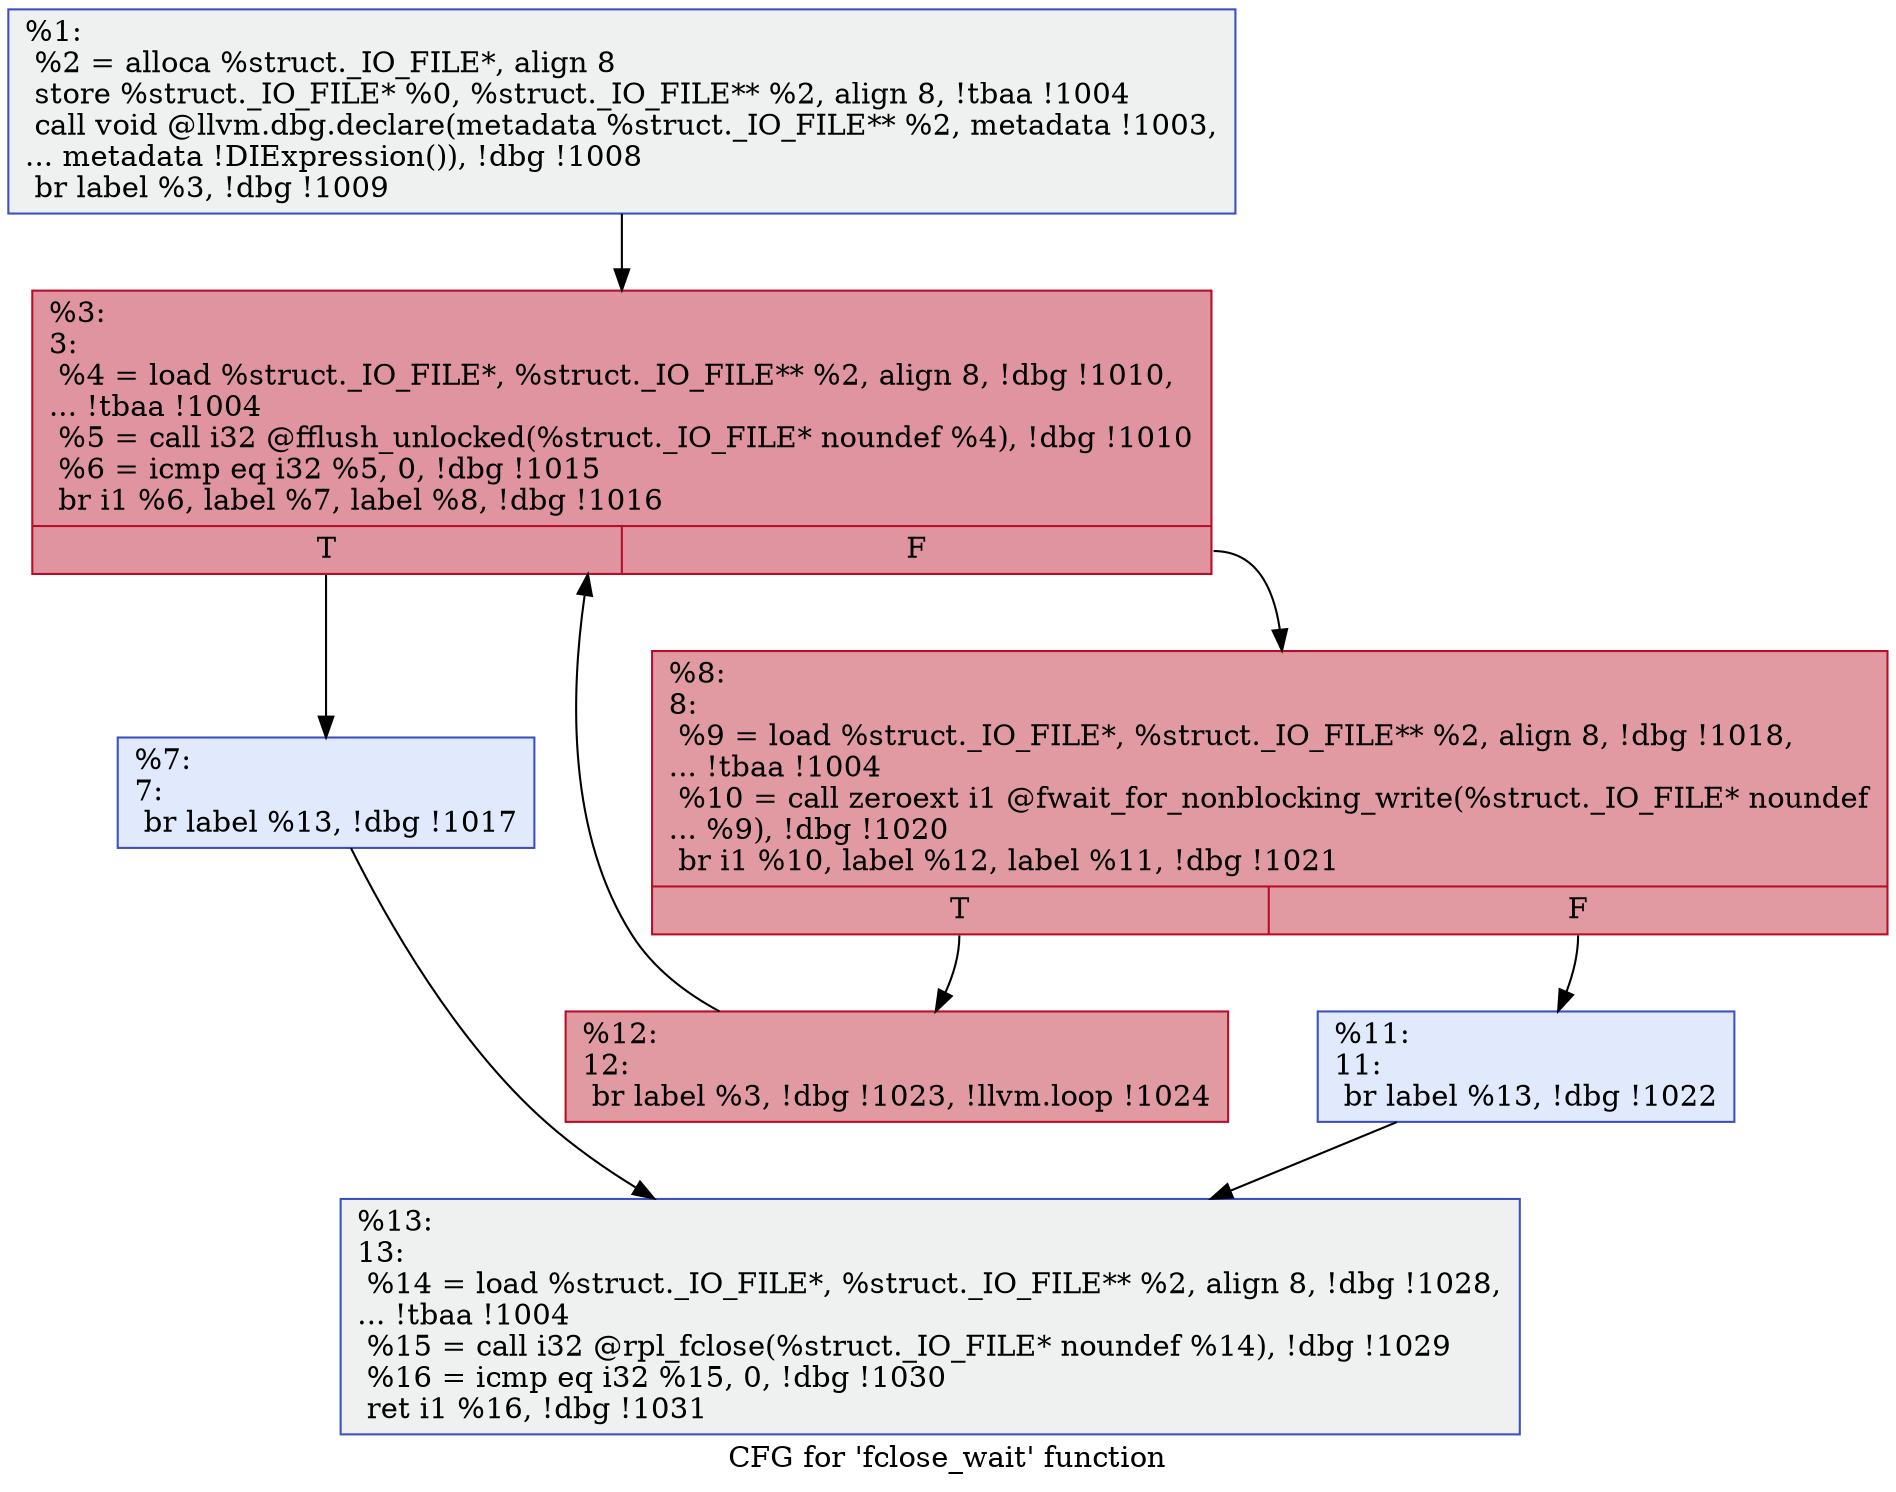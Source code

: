 digraph "CFG for 'fclose_wait' function" {
	label="CFG for 'fclose_wait' function";

	Node0x1137430 [shape=record,color="#3d50c3ff", style=filled, fillcolor="#dbdcde70",label="{%1:\l  %2 = alloca %struct._IO_FILE*, align 8\l  store %struct._IO_FILE* %0, %struct._IO_FILE** %2, align 8, !tbaa !1004\l  call void @llvm.dbg.declare(metadata %struct._IO_FILE** %2, metadata !1003,\l... metadata !DIExpression()), !dbg !1008\l  br label %3, !dbg !1009\l}"];
	Node0x1137430 -> Node0x1137b70;
	Node0x1137b70 [shape=record,color="#b70d28ff", style=filled, fillcolor="#b70d2870",label="{%3:\l3:                                                \l  %4 = load %struct._IO_FILE*, %struct._IO_FILE** %2, align 8, !dbg !1010,\l... !tbaa !1004\l  %5 = call i32 @fflush_unlocked(%struct._IO_FILE* noundef %4), !dbg !1010\l  %6 = icmp eq i32 %5, 0, !dbg !1015\l  br i1 %6, label %7, label %8, !dbg !1016\l|{<s0>T|<s1>F}}"];
	Node0x1137b70:s0 -> Node0x1137bc0;
	Node0x1137b70:s1 -> Node0x1137c10;
	Node0x1137bc0 [shape=record,color="#3d50c3ff", style=filled, fillcolor="#b9d0f970",label="{%7:\l7:                                                \l  br label %13, !dbg !1017\l}"];
	Node0x1137bc0 -> Node0x1137d00;
	Node0x1137c10 [shape=record,color="#b70d28ff", style=filled, fillcolor="#bb1b2c70",label="{%8:\l8:                                                \l  %9 = load %struct._IO_FILE*, %struct._IO_FILE** %2, align 8, !dbg !1018,\l... !tbaa !1004\l  %10 = call zeroext i1 @fwait_for_nonblocking_write(%struct._IO_FILE* noundef\l... %9), !dbg !1020\l  br i1 %10, label %12, label %11, !dbg !1021\l|{<s0>T|<s1>F}}"];
	Node0x1137c10:s0 -> Node0x1137cb0;
	Node0x1137c10:s1 -> Node0x1137c60;
	Node0x1137c60 [shape=record,color="#3d50c3ff", style=filled, fillcolor="#b9d0f970",label="{%11:\l11:                                               \l  br label %13, !dbg !1022\l}"];
	Node0x1137c60 -> Node0x1137d00;
	Node0x1137cb0 [shape=record,color="#b70d28ff", style=filled, fillcolor="#bb1b2c70",label="{%12:\l12:                                               \l  br label %3, !dbg !1023, !llvm.loop !1024\l}"];
	Node0x1137cb0 -> Node0x1137b70;
	Node0x1137d00 [shape=record,color="#3d50c3ff", style=filled, fillcolor="#dbdcde70",label="{%13:\l13:                                               \l  %14 = load %struct._IO_FILE*, %struct._IO_FILE** %2, align 8, !dbg !1028,\l... !tbaa !1004\l  %15 = call i32 @rpl_fclose(%struct._IO_FILE* noundef %14), !dbg !1029\l  %16 = icmp eq i32 %15, 0, !dbg !1030\l  ret i1 %16, !dbg !1031\l}"];
}
